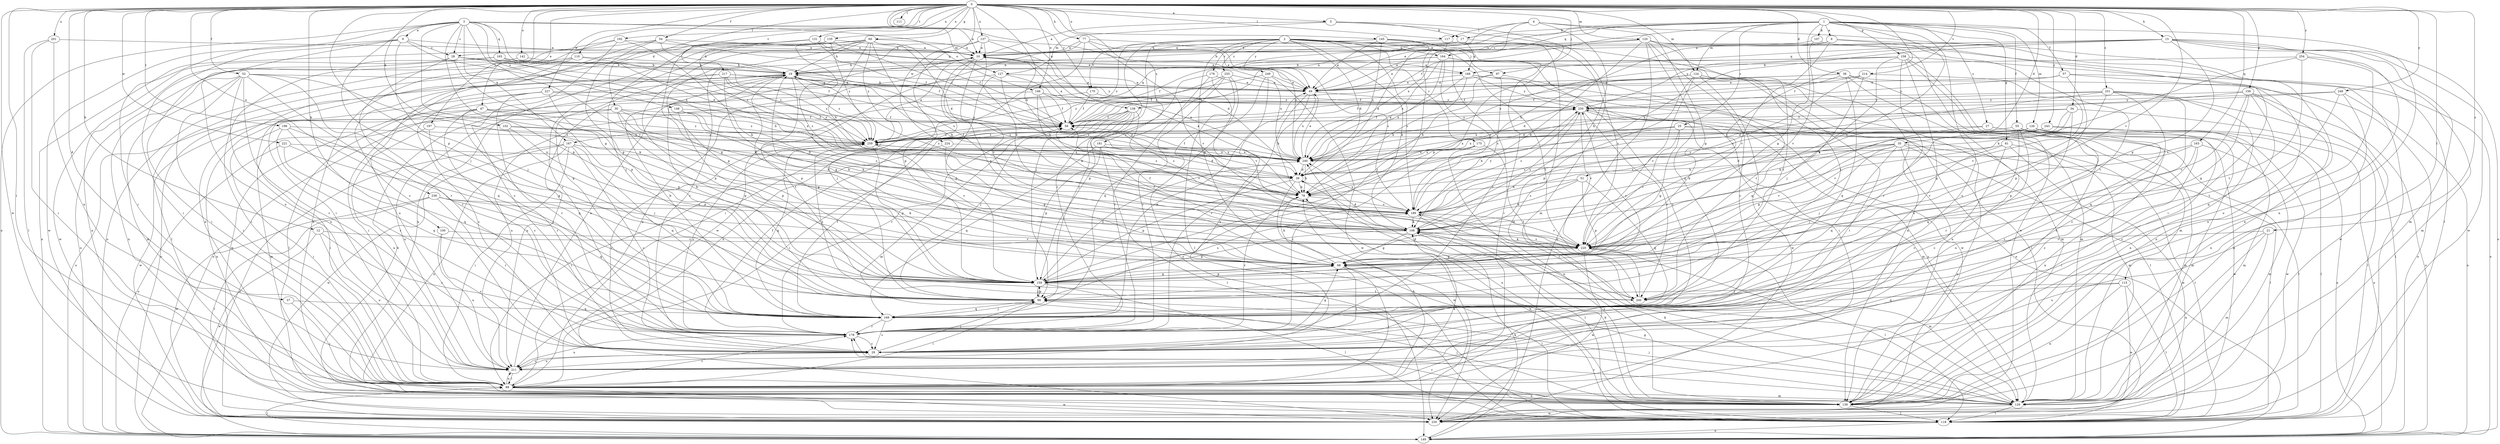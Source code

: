 strict digraph  {
0;
1;
2;
3;
4;
5;
6;
9;
10;
12;
15;
17;
19;
21;
25;
27;
28;
29;
30;
34;
35;
37;
38;
39;
47;
49;
51;
52;
54;
55;
57;
58;
60;
61;
68;
77;
78;
88;
97;
98;
100;
102;
107;
108;
110;
111;
115;
117;
118;
120;
124;
126;
127;
129;
131;
135;
137;
138;
139;
142;
145;
146;
148;
149;
156;
158;
159;
163;
164;
165;
167;
168;
169;
170;
175;
176;
178;
181;
189;
192;
196;
197;
200;
201;
211;
214;
217;
220;
221;
224;
227;
230;
238;
240;
243;
248;
249;
250;
251;
254;
255;
259;
0 -> 5  [label=a];
0 -> 12  [label=b];
0 -> 15  [label=b];
0 -> 21  [label=c];
0 -> 30  [label=d];
0 -> 34  [label=d];
0 -> 35  [label=d];
0 -> 37  [label=d];
0 -> 38  [label=d];
0 -> 47  [label=e];
0 -> 51  [label=f];
0 -> 52  [label=f];
0 -> 54  [label=f];
0 -> 60  [label=g];
0 -> 77  [label=h];
0 -> 78  [label=h];
0 -> 88  [label=i];
0 -> 97  [label=j];
0 -> 100  [label=k];
0 -> 102  [label=k];
0 -> 110  [label=l];
0 -> 111  [label=l];
0 -> 115  [label=l];
0 -> 117  [label=l];
0 -> 120  [label=m];
0 -> 124  [label=m];
0 -> 131  [label=n];
0 -> 135  [label=n];
0 -> 137  [label=n];
0 -> 138  [label=n];
0 -> 142  [label=o];
0 -> 145  [label=o];
0 -> 146  [label=o];
0 -> 156  [label=p];
0 -> 158  [label=p];
0 -> 159  [label=p];
0 -> 163  [label=q];
0 -> 170  [label=r];
0 -> 181  [label=s];
0 -> 192  [label=t];
0 -> 196  [label=t];
0 -> 197  [label=t];
0 -> 201  [label=u];
0 -> 214  [label=v];
0 -> 217  [label=v];
0 -> 220  [label=v];
0 -> 221  [label=w];
0 -> 224  [label=w];
0 -> 227  [label=w];
0 -> 230  [label=w];
0 -> 238  [label=x];
0 -> 243  [label=y];
0 -> 248  [label=y];
0 -> 251  [label=z];
0 -> 254  [label=z];
1 -> 6  [label=a];
1 -> 17  [label=b];
1 -> 25  [label=c];
1 -> 27  [label=c];
1 -> 49  [label=e];
1 -> 55  [label=f];
1 -> 57  [label=f];
1 -> 58  [label=f];
1 -> 61  [label=g];
1 -> 68  [label=g];
1 -> 107  [label=k];
1 -> 124  [label=m];
1 -> 126  [label=m];
1 -> 138  [label=n];
1 -> 139  [label=n];
1 -> 164  [label=q];
1 -> 211  [label=u];
1 -> 220  [label=v];
2 -> 39  [label=d];
2 -> 68  [label=g];
2 -> 97  [label=j];
2 -> 98  [label=j];
2 -> 108  [label=k];
2 -> 164  [label=q];
2 -> 170  [label=r];
2 -> 175  [label=r];
2 -> 176  [label=r];
2 -> 178  [label=r];
2 -> 189  [label=s];
2 -> 200  [label=t];
2 -> 220  [label=v];
2 -> 249  [label=y];
2 -> 255  [label=z];
2 -> 259  [label=z];
3 -> 9  [label=a];
3 -> 10  [label=a];
3 -> 28  [label=c];
3 -> 39  [label=d];
3 -> 68  [label=g];
3 -> 88  [label=i];
3 -> 98  [label=j];
3 -> 127  [label=m];
3 -> 146  [label=o];
3 -> 148  [label=o];
3 -> 149  [label=o];
3 -> 159  [label=p];
3 -> 165  [label=q];
3 -> 167  [label=q];
3 -> 220  [label=v];
4 -> 68  [label=g];
4 -> 108  [label=k];
4 -> 117  [label=l];
4 -> 118  [label=l];
4 -> 167  [label=q];
4 -> 240  [label=x];
5 -> 10  [label=a];
5 -> 17  [label=b];
5 -> 127  [label=m];
5 -> 129  [label=m];
5 -> 159  [label=p];
6 -> 28  [label=c];
6 -> 78  [label=h];
6 -> 88  [label=i];
6 -> 139  [label=n];
6 -> 220  [label=v];
9 -> 28  [label=c];
9 -> 88  [label=i];
9 -> 98  [label=j];
9 -> 168  [label=q];
9 -> 211  [label=u];
9 -> 230  [label=w];
9 -> 240  [label=x];
10 -> 19  [label=b];
10 -> 68  [label=g];
10 -> 98  [label=j];
10 -> 168  [label=q];
10 -> 220  [label=v];
10 -> 240  [label=x];
12 -> 178  [label=r];
12 -> 211  [label=u];
12 -> 220  [label=v];
12 -> 230  [label=w];
15 -> 10  [label=a];
15 -> 68  [label=g];
15 -> 78  [label=h];
15 -> 129  [label=m];
15 -> 139  [label=n];
15 -> 149  [label=o];
15 -> 168  [label=q];
15 -> 230  [label=w];
15 -> 250  [label=y];
17 -> 10  [label=a];
17 -> 19  [label=b];
17 -> 168  [label=q];
17 -> 200  [label=t];
19 -> 49  [label=e];
19 -> 118  [label=l];
19 -> 149  [label=o];
19 -> 159  [label=p];
19 -> 189  [label=s];
19 -> 200  [label=t];
19 -> 230  [label=w];
19 -> 240  [label=x];
19 -> 259  [label=z];
21 -> 129  [label=m];
21 -> 139  [label=n];
21 -> 211  [label=u];
21 -> 220  [label=v];
25 -> 68  [label=g];
25 -> 78  [label=h];
25 -> 118  [label=l];
25 -> 129  [label=m];
25 -> 220  [label=v];
25 -> 240  [label=x];
25 -> 259  [label=z];
27 -> 68  [label=g];
27 -> 129  [label=m];
27 -> 230  [label=w];
27 -> 259  [label=z];
28 -> 19  [label=b];
28 -> 58  [label=f];
28 -> 159  [label=p];
28 -> 178  [label=r];
28 -> 230  [label=w];
28 -> 259  [label=z];
29 -> 98  [label=j];
29 -> 211  [label=u];
29 -> 259  [label=z];
30 -> 58  [label=f];
30 -> 68  [label=g];
30 -> 108  [label=k];
30 -> 129  [label=m];
30 -> 139  [label=n];
30 -> 159  [label=p];
30 -> 211  [label=u];
30 -> 259  [label=z];
34 -> 58  [label=f];
34 -> 108  [label=k];
34 -> 118  [label=l];
34 -> 159  [label=p];
34 -> 220  [label=v];
34 -> 240  [label=x];
35 -> 29  [label=c];
35 -> 39  [label=d];
35 -> 68  [label=g];
35 -> 78  [label=h];
35 -> 118  [label=l];
35 -> 139  [label=n];
35 -> 169  [label=q];
35 -> 220  [label=v];
35 -> 240  [label=x];
37 -> 88  [label=i];
37 -> 169  [label=q];
38 -> 39  [label=d];
38 -> 49  [label=e];
38 -> 58  [label=f];
38 -> 129  [label=m];
38 -> 139  [label=n];
38 -> 149  [label=o];
38 -> 169  [label=q];
39 -> 78  [label=h];
39 -> 159  [label=p];
39 -> 230  [label=w];
39 -> 259  [label=z];
47 -> 29  [label=c];
47 -> 58  [label=f];
47 -> 78  [label=h];
47 -> 88  [label=i];
47 -> 169  [label=q];
47 -> 230  [label=w];
47 -> 259  [label=z];
49 -> 19  [label=b];
49 -> 78  [label=h];
49 -> 178  [label=r];
49 -> 240  [label=x];
49 -> 250  [label=y];
51 -> 78  [label=h];
51 -> 108  [label=k];
51 -> 159  [label=p];
51 -> 169  [label=q];
51 -> 189  [label=s];
52 -> 29  [label=c];
52 -> 49  [label=e];
52 -> 88  [label=i];
52 -> 108  [label=k];
52 -> 129  [label=m];
52 -> 139  [label=n];
52 -> 169  [label=q];
52 -> 178  [label=r];
52 -> 211  [label=u];
54 -> 10  [label=a];
54 -> 19  [label=b];
54 -> 29  [label=c];
54 -> 49  [label=e];
54 -> 68  [label=g];
54 -> 149  [label=o];
55 -> 118  [label=l];
55 -> 129  [label=m];
55 -> 139  [label=n];
55 -> 169  [label=q];
55 -> 178  [label=r];
55 -> 211  [label=u];
55 -> 259  [label=z];
57 -> 49  [label=e];
57 -> 139  [label=n];
57 -> 149  [label=o];
57 -> 159  [label=p];
57 -> 250  [label=y];
58 -> 10  [label=a];
58 -> 250  [label=y];
58 -> 259  [label=z];
60 -> 10  [label=a];
60 -> 19  [label=b];
60 -> 39  [label=d];
60 -> 58  [label=f];
60 -> 78  [label=h];
60 -> 139  [label=n];
60 -> 159  [label=p];
60 -> 169  [label=q];
60 -> 178  [label=r];
60 -> 189  [label=s];
60 -> 259  [label=z];
61 -> 29  [label=c];
61 -> 98  [label=j];
61 -> 118  [label=l];
61 -> 230  [label=w];
61 -> 240  [label=x];
68 -> 19  [label=b];
68 -> 29  [label=c];
68 -> 78  [label=h];
68 -> 88  [label=i];
68 -> 118  [label=l];
68 -> 159  [label=p];
77 -> 10  [label=a];
77 -> 49  [label=e];
77 -> 88  [label=i];
77 -> 189  [label=s];
77 -> 220  [label=v];
77 -> 230  [label=w];
78 -> 10  [label=a];
78 -> 19  [label=b];
78 -> 178  [label=r];
78 -> 189  [label=s];
88 -> 10  [label=a];
88 -> 78  [label=h];
88 -> 108  [label=k];
88 -> 129  [label=m];
88 -> 139  [label=n];
88 -> 178  [label=r];
88 -> 211  [label=u];
88 -> 230  [label=w];
97 -> 49  [label=e];
97 -> 78  [label=h];
97 -> 129  [label=m];
97 -> 189  [label=s];
98 -> 19  [label=b];
98 -> 88  [label=i];
98 -> 159  [label=p];
98 -> 169  [label=q];
100 -> 29  [label=c];
100 -> 211  [label=u];
100 -> 220  [label=v];
102 -> 39  [label=d];
102 -> 98  [label=j];
102 -> 159  [label=p];
102 -> 259  [label=z];
107 -> 10  [label=a];
107 -> 200  [label=t];
107 -> 220  [label=v];
108 -> 39  [label=d];
108 -> 58  [label=f];
108 -> 68  [label=g];
108 -> 159  [label=p];
108 -> 220  [label=v];
108 -> 250  [label=y];
110 -> 19  [label=b];
110 -> 118  [label=l];
110 -> 149  [label=o];
110 -> 211  [label=u];
110 -> 259  [label=z];
115 -> 98  [label=j];
115 -> 118  [label=l];
115 -> 139  [label=n];
115 -> 169  [label=q];
115 -> 230  [label=w];
117 -> 10  [label=a];
117 -> 98  [label=j];
117 -> 129  [label=m];
118 -> 19  [label=b];
118 -> 78  [label=h];
118 -> 149  [label=o];
120 -> 10  [label=a];
120 -> 29  [label=c];
120 -> 49  [label=e];
120 -> 108  [label=k];
120 -> 118  [label=l];
120 -> 149  [label=o];
120 -> 169  [label=q];
120 -> 200  [label=t];
120 -> 230  [label=w];
124 -> 49  [label=e];
124 -> 58  [label=f];
124 -> 88  [label=i];
124 -> 118  [label=l];
124 -> 149  [label=o];
124 -> 159  [label=p];
124 -> 220  [label=v];
124 -> 230  [label=w];
126 -> 29  [label=c];
126 -> 98  [label=j];
126 -> 129  [label=m];
126 -> 149  [label=o];
126 -> 189  [label=s];
126 -> 230  [label=w];
126 -> 240  [label=x];
126 -> 259  [label=z];
127 -> 49  [label=e];
127 -> 78  [label=h];
127 -> 149  [label=o];
127 -> 159  [label=p];
127 -> 240  [label=x];
129 -> 68  [label=g];
129 -> 98  [label=j];
129 -> 108  [label=k];
129 -> 118  [label=l];
129 -> 178  [label=r];
129 -> 230  [label=w];
129 -> 250  [label=y];
131 -> 10  [label=a];
131 -> 49  [label=e];
131 -> 58  [label=f];
131 -> 68  [label=g];
131 -> 88  [label=i];
131 -> 108  [label=k];
135 -> 10  [label=a];
135 -> 58  [label=f];
135 -> 98  [label=j];
135 -> 139  [label=n];
135 -> 189  [label=s];
135 -> 259  [label=z];
137 -> 10  [label=a];
137 -> 29  [label=c];
137 -> 39  [label=d];
137 -> 108  [label=k];
137 -> 159  [label=p];
137 -> 240  [label=x];
138 -> 58  [label=f];
138 -> 88  [label=i];
138 -> 98  [label=j];
138 -> 129  [label=m];
138 -> 178  [label=r];
138 -> 189  [label=s];
138 -> 211  [label=u];
138 -> 220  [label=v];
139 -> 98  [label=j];
139 -> 108  [label=k];
139 -> 118  [label=l];
139 -> 178  [label=r];
139 -> 189  [label=s];
139 -> 240  [label=x];
142 -> 19  [label=b];
142 -> 88  [label=i];
145 -> 10  [label=a];
145 -> 39  [label=d];
145 -> 49  [label=e];
145 -> 88  [label=i];
145 -> 178  [label=r];
145 -> 240  [label=x];
146 -> 39  [label=d];
146 -> 58  [label=f];
146 -> 108  [label=k];
146 -> 211  [label=u];
146 -> 250  [label=y];
148 -> 58  [label=f];
148 -> 108  [label=k];
148 -> 159  [label=p];
148 -> 189  [label=s];
149 -> 88  [label=i];
149 -> 108  [label=k];
156 -> 39  [label=d];
156 -> 68  [label=g];
156 -> 139  [label=n];
156 -> 149  [label=o];
156 -> 169  [label=q];
156 -> 220  [label=v];
156 -> 250  [label=y];
158 -> 19  [label=b];
158 -> 49  [label=e];
158 -> 98  [label=j];
158 -> 129  [label=m];
158 -> 139  [label=n];
158 -> 178  [label=r];
158 -> 211  [label=u];
158 -> 230  [label=w];
158 -> 240  [label=x];
159 -> 68  [label=g];
159 -> 98  [label=j];
159 -> 118  [label=l];
159 -> 189  [label=s];
159 -> 200  [label=t];
159 -> 240  [label=x];
159 -> 250  [label=y];
163 -> 29  [label=c];
163 -> 88  [label=i];
163 -> 129  [label=m];
163 -> 220  [label=v];
163 -> 240  [label=x];
164 -> 19  [label=b];
164 -> 29  [label=c];
164 -> 39  [label=d];
164 -> 58  [label=f];
164 -> 139  [label=n];
164 -> 189  [label=s];
164 -> 200  [label=t];
164 -> 240  [label=x];
165 -> 19  [label=b];
165 -> 58  [label=f];
165 -> 78  [label=h];
165 -> 88  [label=i];
165 -> 139  [label=n];
167 -> 29  [label=c];
167 -> 88  [label=i];
167 -> 139  [label=n];
167 -> 149  [label=o];
167 -> 169  [label=q];
167 -> 230  [label=w];
167 -> 240  [label=x];
168 -> 49  [label=e];
168 -> 78  [label=h];
168 -> 88  [label=i];
168 -> 230  [label=w];
168 -> 240  [label=x];
168 -> 250  [label=y];
169 -> 19  [label=b];
169 -> 29  [label=c];
169 -> 49  [label=e];
169 -> 58  [label=f];
169 -> 98  [label=j];
169 -> 178  [label=r];
170 -> 58  [label=f];
170 -> 211  [label=u];
170 -> 250  [label=y];
175 -> 139  [label=n];
175 -> 178  [label=r];
175 -> 200  [label=t];
175 -> 240  [label=x];
176 -> 49  [label=e];
176 -> 98  [label=j];
176 -> 178  [label=r];
176 -> 220  [label=v];
178 -> 29  [label=c];
178 -> 58  [label=f];
178 -> 68  [label=g];
178 -> 211  [label=u];
178 -> 259  [label=z];
181 -> 39  [label=d];
181 -> 118  [label=l];
181 -> 159  [label=p];
181 -> 169  [label=q];
181 -> 240  [label=x];
189 -> 108  [label=k];
189 -> 118  [label=l];
189 -> 200  [label=t];
189 -> 220  [label=v];
189 -> 240  [label=x];
189 -> 250  [label=y];
192 -> 10  [label=a];
192 -> 29  [label=c];
192 -> 108  [label=k];
192 -> 139  [label=n];
192 -> 149  [label=o];
196 -> 68  [label=g];
196 -> 88  [label=i];
196 -> 169  [label=q];
196 -> 178  [label=r];
196 -> 259  [label=z];
197 -> 178  [label=r];
197 -> 211  [label=u];
197 -> 259  [label=z];
200 -> 39  [label=d];
200 -> 220  [label=v];
200 -> 259  [label=z];
201 -> 10  [label=a];
201 -> 88  [label=i];
201 -> 118  [label=l];
201 -> 211  [label=u];
211 -> 10  [label=a];
211 -> 29  [label=c];
211 -> 88  [label=i];
214 -> 49  [label=e];
214 -> 58  [label=f];
214 -> 108  [label=k];
214 -> 189  [label=s];
214 -> 220  [label=v];
217 -> 49  [label=e];
217 -> 68  [label=g];
217 -> 88  [label=i];
217 -> 159  [label=p];
217 -> 240  [label=x];
217 -> 250  [label=y];
217 -> 259  [label=z];
220 -> 58  [label=f];
220 -> 68  [label=g];
220 -> 108  [label=k];
220 -> 118  [label=l];
220 -> 129  [label=m];
220 -> 230  [label=w];
221 -> 98  [label=j];
221 -> 149  [label=o];
221 -> 169  [label=q];
221 -> 240  [label=x];
224 -> 68  [label=g];
224 -> 88  [label=i];
224 -> 240  [label=x];
227 -> 29  [label=c];
227 -> 149  [label=o];
227 -> 159  [label=p];
227 -> 178  [label=r];
227 -> 240  [label=x];
227 -> 250  [label=y];
238 -> 108  [label=k];
238 -> 118  [label=l];
238 -> 169  [label=q];
238 -> 178  [label=r];
238 -> 189  [label=s];
238 -> 230  [label=w];
240 -> 39  [label=d];
240 -> 49  [label=e];
240 -> 58  [label=f];
240 -> 78  [label=h];
243 -> 29  [label=c];
243 -> 108  [label=k];
243 -> 149  [label=o];
243 -> 189  [label=s];
243 -> 259  [label=z];
248 -> 39  [label=d];
248 -> 139  [label=n];
248 -> 149  [label=o];
248 -> 200  [label=t];
248 -> 250  [label=y];
249 -> 49  [label=e];
249 -> 178  [label=r];
249 -> 211  [label=u];
249 -> 230  [label=w];
249 -> 259  [label=z];
250 -> 58  [label=f];
250 -> 118  [label=l];
250 -> 129  [label=m];
250 -> 189  [label=s];
250 -> 200  [label=t];
250 -> 220  [label=v];
251 -> 29  [label=c];
251 -> 58  [label=f];
251 -> 68  [label=g];
251 -> 118  [label=l];
251 -> 139  [label=n];
251 -> 169  [label=q];
251 -> 189  [label=s];
251 -> 250  [label=y];
254 -> 19  [label=b];
254 -> 108  [label=k];
254 -> 129  [label=m];
254 -> 200  [label=t];
254 -> 211  [label=u];
255 -> 49  [label=e];
255 -> 58  [label=f];
255 -> 118  [label=l];
255 -> 149  [label=o];
255 -> 159  [label=p];
255 -> 169  [label=q];
259 -> 10  [label=a];
259 -> 58  [label=f];
259 -> 159  [label=p];
259 -> 169  [label=q];
259 -> 220  [label=v];
259 -> 240  [label=x];
}
